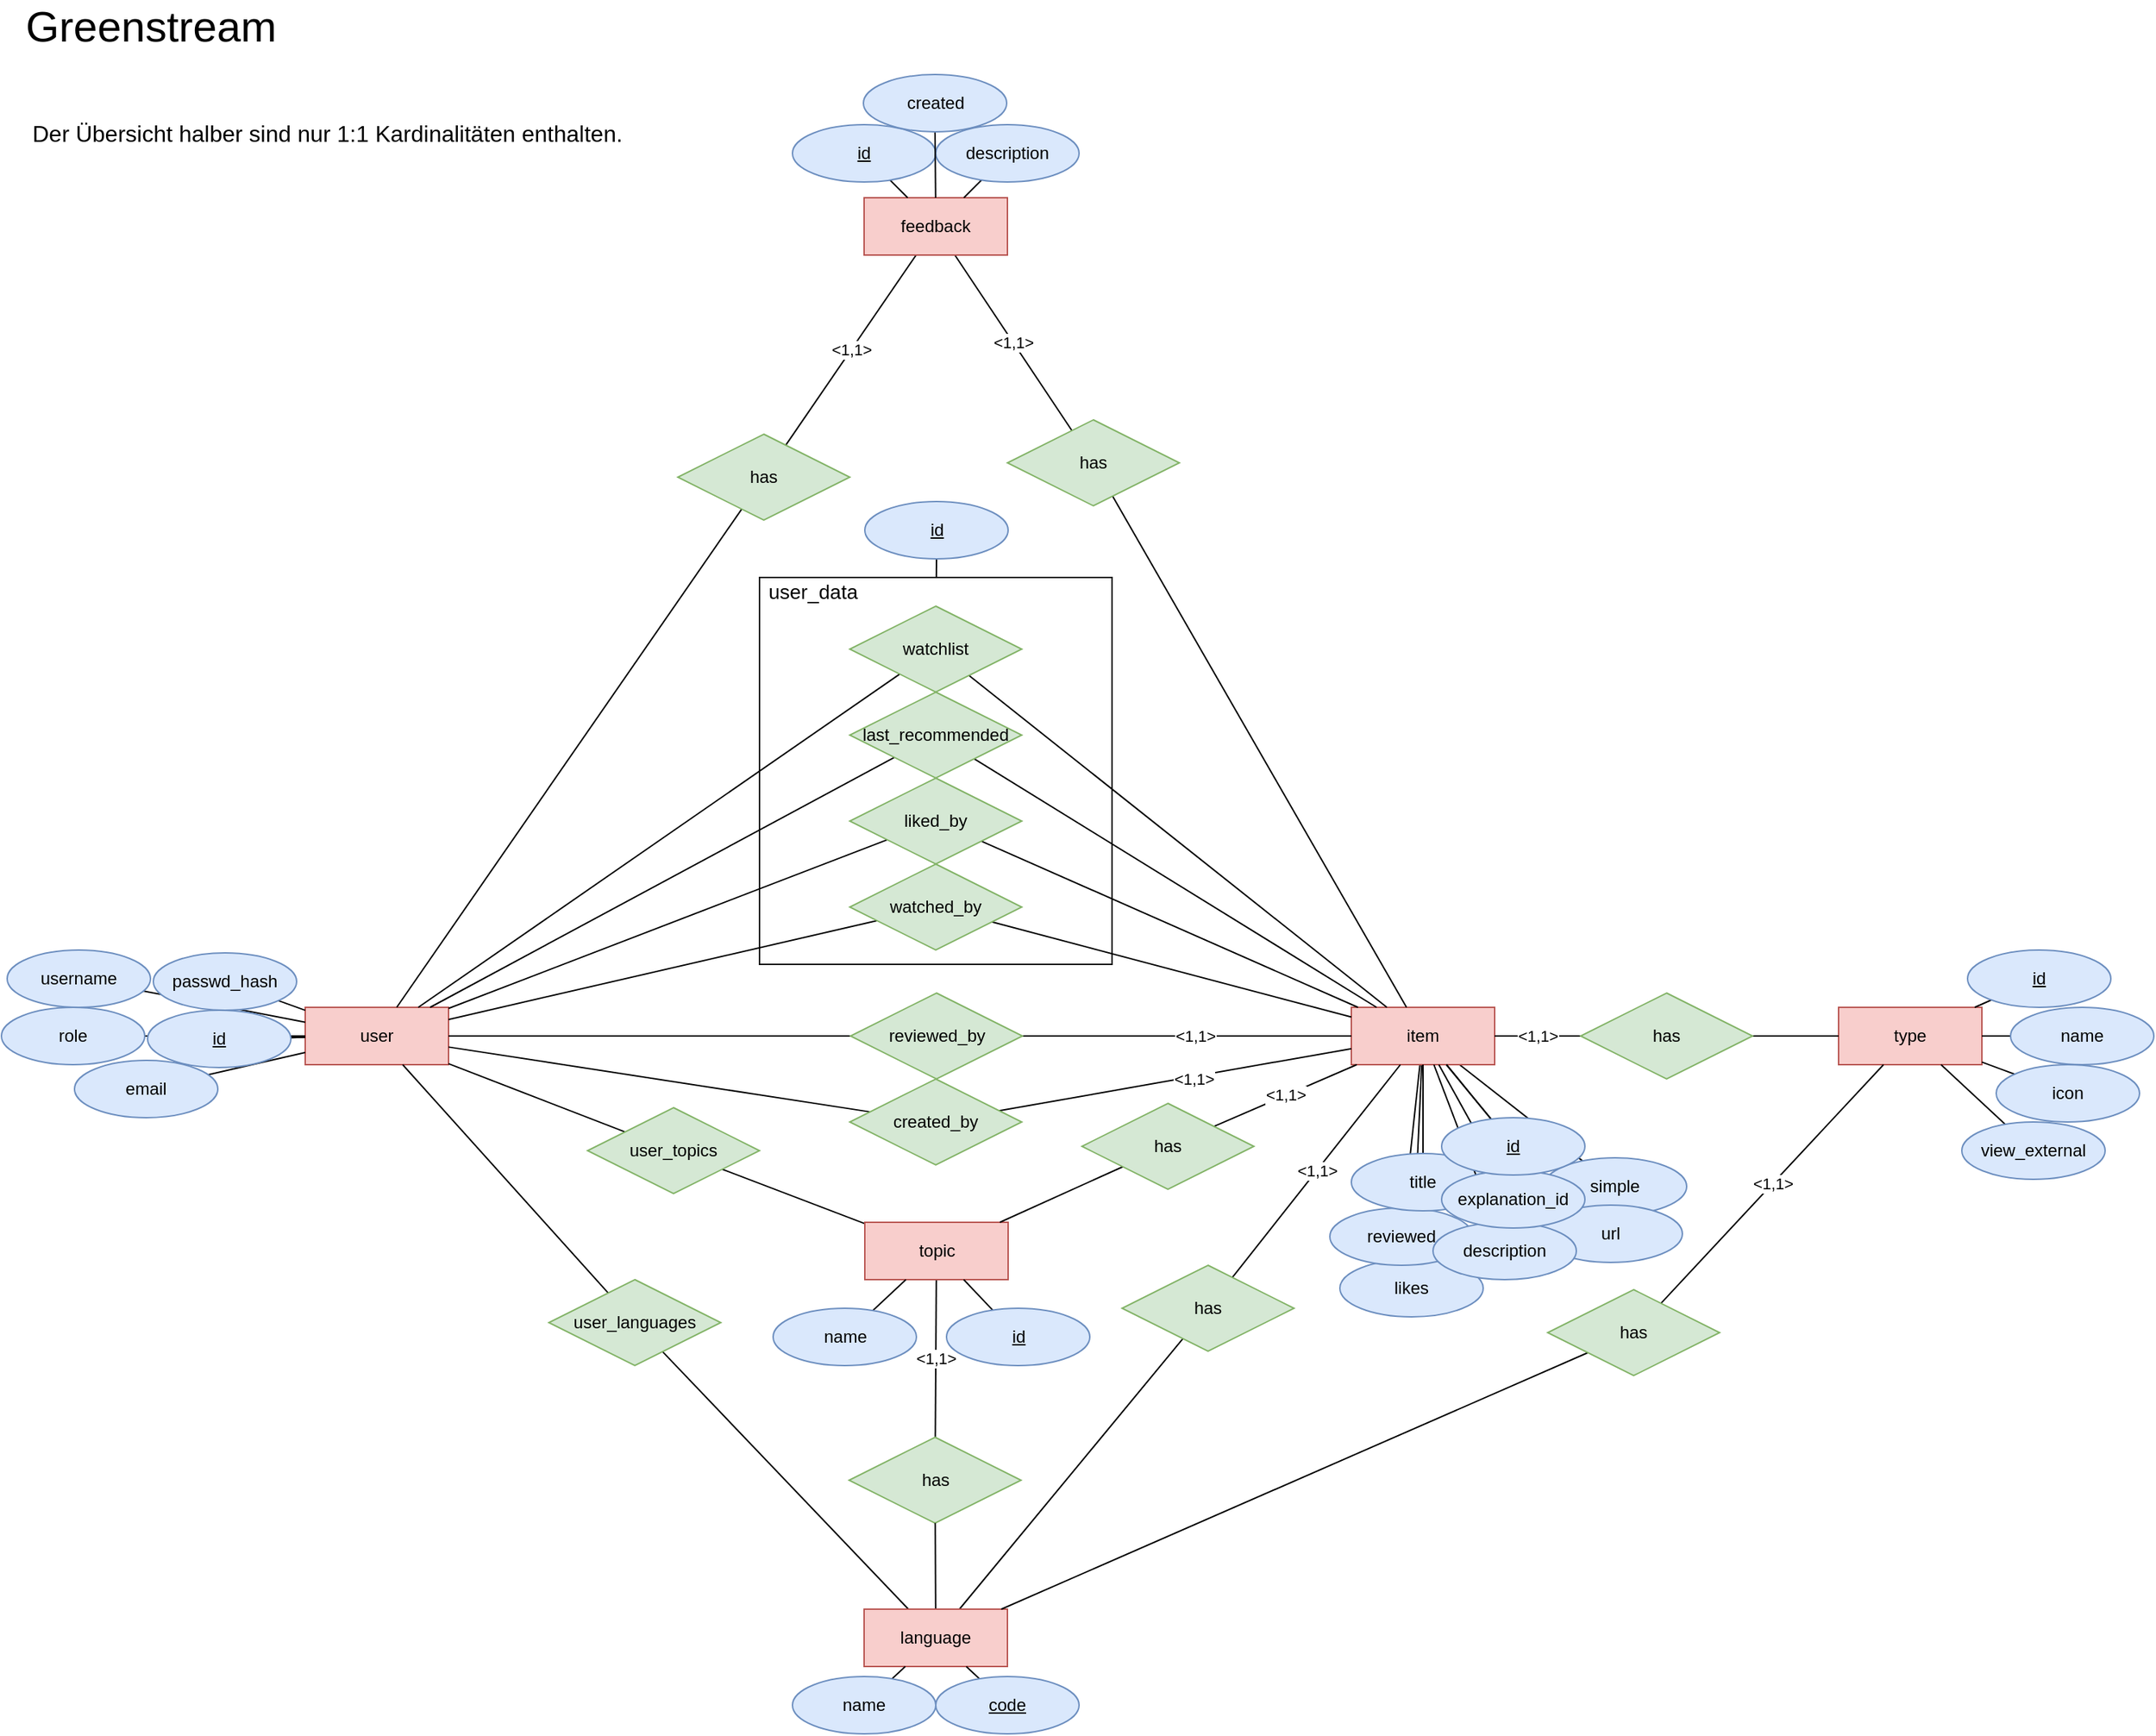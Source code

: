 <mxfile version="14.4.9" type="github">
  <diagram id="yYash_9FX-N8x_OdWU7n" name="Page-1">
    <mxGraphModel dx="1422" dy="1942" grid="0" gridSize="10" guides="1" tooltips="1" connect="1" arrows="1" fold="1" page="1" pageScale="1" pageWidth="827" pageHeight="1169" math="0" shadow="0">
      <root>
        <mxCell id="0" />
        <mxCell id="1" parent="0" />
        <mxCell id="grY-fG-gAebUXcHfe5vI-10" style="edgeStyle=none;rounded=0;orthogonalLoop=1;jettySize=auto;html=1;endArrow=none;endFill=0;" parent="1" source="grY-fG-gAebUXcHfe5vI-9" target="vbSCoahMgH9bi58tosfz-2" edge="1">
          <mxGeometry relative="1" as="geometry" />
        </mxCell>
        <mxCell id="grY-fG-gAebUXcHfe5vI-9" value="likes" style="ellipse;whiteSpace=wrap;html=1;align=center;strokeColor=#6c8ebf;fillColor=#dae8fc;" parent="1" vertex="1">
          <mxGeometry x="1109" y="288" width="100" height="40" as="geometry" />
        </mxCell>
        <mxCell id="AYxX15isop8XZw2IDsf4-127" style="edgeStyle=none;rounded=0;orthogonalLoop=1;jettySize=auto;html=1;startArrow=none;startFill=0;startSize=6;endArrow=none;endFill=0;strokeColor=#000000;strokeWidth=1;" parent="1" source="AYxX15isop8XZw2IDsf4-126" target="vbSCoahMgH9bi58tosfz-2" edge="1">
          <mxGeometry relative="1" as="geometry" />
        </mxCell>
        <mxCell id="AYxX15isop8XZw2IDsf4-126" value="reviewed" style="ellipse;whiteSpace=wrap;html=1;align=center;strokeColor=#6c8ebf;fillColor=#dae8fc;" parent="1" vertex="1">
          <mxGeometry x="1102" y="252" width="100" height="40" as="geometry" />
        </mxCell>
        <mxCell id="AYxX15isop8XZw2IDsf4-125" style="edgeStyle=none;rounded=0;orthogonalLoop=1;jettySize=auto;html=1;startArrow=none;startFill=0;startSize=6;endArrow=none;endFill=0;strokeColor=#000000;strokeWidth=1;" parent="1" source="AYxX15isop8XZw2IDsf4-124" target="vbSCoahMgH9bi58tosfz-2" edge="1">
          <mxGeometry relative="1" as="geometry" />
        </mxCell>
        <mxCell id="AYxX15isop8XZw2IDsf4-124" value="simple" style="ellipse;whiteSpace=wrap;html=1;align=center;strokeColor=#6c8ebf;fillColor=#dae8fc;" parent="1" vertex="1">
          <mxGeometry x="1251" y="217" width="100" height="40" as="geometry" />
        </mxCell>
        <mxCell id="AYxX15isop8XZw2IDsf4-122" value="url" style="ellipse;whiteSpace=wrap;html=1;align=center;strokeColor=#6c8ebf;fillColor=#dae8fc;" parent="1" vertex="1">
          <mxGeometry x="1248" y="250" width="100" height="40" as="geometry" />
        </mxCell>
        <mxCell id="AYxX15isop8XZw2IDsf4-24" value="" style="rounded=0;whiteSpace=wrap;html=1;" parent="1" vertex="1">
          <mxGeometry x="704" y="-188" width="246" height="270" as="geometry" />
        </mxCell>
        <mxCell id="vbSCoahMgH9bi58tosfz-1" value="user" style="whiteSpace=wrap;html=1;align=center;rounded=0;strokeColor=#b85450;fillColor=#f8cecc;" parent="1" vertex="1">
          <mxGeometry x="387" y="112" width="100" height="40" as="geometry" />
        </mxCell>
        <mxCell id="vbSCoahMgH9bi58tosfz-2" value="&lt;div&gt;item&lt;/div&gt;" style="whiteSpace=wrap;html=1;align=center;rounded=0;strokeColor=#b85450;fillColor=#f8cecc;" parent="1" vertex="1">
          <mxGeometry x="1117" y="112" width="100" height="40" as="geometry" />
        </mxCell>
        <mxCell id="AYxX15isop8XZw2IDsf4-2" style="rounded=0;orthogonalLoop=1;jettySize=auto;html=1;endArrow=none;endFill=0;" parent="1" source="AYxX15isop8XZw2IDsf4-1" target="vbSCoahMgH9bi58tosfz-1" edge="1">
          <mxGeometry relative="1" as="geometry" />
        </mxCell>
        <mxCell id="AYxX15isop8XZw2IDsf4-4" style="edgeStyle=none;rounded=0;orthogonalLoop=1;jettySize=auto;html=1;endArrow=none;endFill=0;" parent="1" source="AYxX15isop8XZw2IDsf4-3" target="vbSCoahMgH9bi58tosfz-2" edge="1">
          <mxGeometry relative="1" as="geometry" />
        </mxCell>
        <mxCell id="AYxX15isop8XZw2IDsf4-16" value="&amp;lt;1,1&amp;gt;" style="edgeStyle=none;rounded=0;orthogonalLoop=1;jettySize=auto;html=1;endArrow=none;endFill=0;" parent="1" source="AYxX15isop8XZw2IDsf4-12" target="vbSCoahMgH9bi58tosfz-2" edge="1">
          <mxGeometry x="0.102" y="-2" relative="1" as="geometry">
            <mxPoint as="offset" />
          </mxGeometry>
        </mxCell>
        <mxCell id="AYxX15isop8XZw2IDsf4-23" style="edgeStyle=none;rounded=0;orthogonalLoop=1;jettySize=auto;html=1;endArrow=none;endFill=0;" parent="1" source="AYxX15isop8XZw2IDsf4-12" target="vbSCoahMgH9bi58tosfz-1" edge="1">
          <mxGeometry relative="1" as="geometry" />
        </mxCell>
        <mxCell id="AYxX15isop8XZw2IDsf4-12" value="created_by" style="shape=rhombus;perimeter=rhombusPerimeter;whiteSpace=wrap;html=1;align=center;rounded=0;strokeColor=#82b366;fillColor=#d5e8d4;" parent="1" vertex="1">
          <mxGeometry x="767" y="162" width="120" height="60" as="geometry" />
        </mxCell>
        <mxCell id="AYxX15isop8XZw2IDsf4-17" style="edgeStyle=none;rounded=0;orthogonalLoop=1;jettySize=auto;html=1;endArrow=none;endFill=0;" parent="1" source="AYxX15isop8XZw2IDsf4-13" target="vbSCoahMgH9bi58tosfz-2" edge="1">
          <mxGeometry relative="1" as="geometry" />
        </mxCell>
        <mxCell id="AYxX15isop8XZw2IDsf4-22" style="edgeStyle=none;rounded=0;orthogonalLoop=1;jettySize=auto;html=1;endArrow=none;endFill=0;" parent="1" source="AYxX15isop8XZw2IDsf4-13" target="vbSCoahMgH9bi58tosfz-1" edge="1">
          <mxGeometry relative="1" as="geometry" />
        </mxCell>
        <mxCell id="AYxX15isop8XZw2IDsf4-13" value="liked_by" style="shape=rhombus;perimeter=rhombusPerimeter;whiteSpace=wrap;html=1;align=center;rounded=0;strokeColor=#82b366;fillColor=#d5e8d4;" parent="1" vertex="1">
          <mxGeometry x="767" y="-48" width="120" height="60" as="geometry" />
        </mxCell>
        <mxCell id="AYxX15isop8XZw2IDsf4-18" style="edgeStyle=none;rounded=0;orthogonalLoop=1;jettySize=auto;html=1;endArrow=none;endFill=0;" parent="1" source="AYxX15isop8XZw2IDsf4-14" target="vbSCoahMgH9bi58tosfz-2" edge="1">
          <mxGeometry relative="1" as="geometry" />
        </mxCell>
        <mxCell id="AYxX15isop8XZw2IDsf4-21" style="edgeStyle=none;rounded=0;orthogonalLoop=1;jettySize=auto;html=1;endArrow=none;endFill=0;" parent="1" source="AYxX15isop8XZw2IDsf4-14" target="vbSCoahMgH9bi58tosfz-1" edge="1">
          <mxGeometry relative="1" as="geometry" />
        </mxCell>
        <mxCell id="AYxX15isop8XZw2IDsf4-14" value="watched_by" style="shape=rhombus;perimeter=rhombusPerimeter;whiteSpace=wrap;html=1;align=center;rounded=0;strokeColor=#82b366;fillColor=#d5e8d4;" parent="1" vertex="1">
          <mxGeometry x="767" y="12" width="120" height="60" as="geometry" />
        </mxCell>
        <mxCell id="AYxX15isop8XZw2IDsf4-19" value="&amp;lt;1,1&amp;gt;" style="edgeStyle=none;rounded=0;orthogonalLoop=1;jettySize=auto;html=1;endArrow=none;endFill=0;" parent="1" source="AYxX15isop8XZw2IDsf4-15" target="vbSCoahMgH9bi58tosfz-2" edge="1">
          <mxGeometry x="0.05" relative="1" as="geometry">
            <mxPoint as="offset" />
          </mxGeometry>
        </mxCell>
        <mxCell id="AYxX15isop8XZw2IDsf4-20" style="edgeStyle=none;rounded=0;orthogonalLoop=1;jettySize=auto;html=1;endArrow=none;endFill=0;" parent="1" source="AYxX15isop8XZw2IDsf4-15" target="vbSCoahMgH9bi58tosfz-1" edge="1">
          <mxGeometry relative="1" as="geometry" />
        </mxCell>
        <mxCell id="AYxX15isop8XZw2IDsf4-15" value="reviewed_by" style="shape=rhombus;perimeter=rhombusPerimeter;whiteSpace=wrap;html=1;align=center;rounded=0;strokeColor=#82b366;fillColor=#d5e8d4;" parent="1" vertex="1">
          <mxGeometry x="767.5" y="102" width="120" height="60" as="geometry" />
        </mxCell>
        <mxCell id="AYxX15isop8XZw2IDsf4-25" value="&lt;font style=&quot;font-size: 14px&quot;&gt;user_data&lt;/font&gt;" style="text;html=1;align=center;verticalAlign=middle;resizable=0;points=[];autosize=1;" parent="1" vertex="1">
          <mxGeometry x="700.5" y="-188" width="80" height="20" as="geometry" />
        </mxCell>
        <mxCell id="AYxX15isop8XZw2IDsf4-31" style="edgeStyle=none;rounded=0;orthogonalLoop=1;jettySize=auto;html=1;endArrow=none;endFill=0;" parent="1" source="AYxX15isop8XZw2IDsf4-30" target="vbSCoahMgH9bi58tosfz-2" edge="1">
          <mxGeometry relative="1" as="geometry" />
        </mxCell>
        <mxCell id="AYxX15isop8XZw2IDsf4-32" style="edgeStyle=none;rounded=0;orthogonalLoop=1;jettySize=auto;html=1;endArrow=none;endFill=0;" parent="1" source="AYxX15isop8XZw2IDsf4-30" target="vbSCoahMgH9bi58tosfz-1" edge="1">
          <mxGeometry relative="1" as="geometry" />
        </mxCell>
        <mxCell id="AYxX15isop8XZw2IDsf4-30" value="last_recommended" style="shape=rhombus;perimeter=rhombusPerimeter;whiteSpace=wrap;html=1;align=center;rounded=0;strokeColor=#82b366;fillColor=#d5e8d4;" parent="1" vertex="1">
          <mxGeometry x="767" y="-108" width="120" height="60" as="geometry" />
        </mxCell>
        <mxCell id="AYxX15isop8XZw2IDsf4-35" style="edgeStyle=none;rounded=0;orthogonalLoop=1;jettySize=auto;html=1;endArrow=none;endFill=0;" parent="1" source="AYxX15isop8XZw2IDsf4-34" target="vbSCoahMgH9bi58tosfz-1" edge="1">
          <mxGeometry relative="1" as="geometry" />
        </mxCell>
        <mxCell id="AYxX15isop8XZw2IDsf4-36" style="edgeStyle=none;rounded=0;orthogonalLoop=1;jettySize=auto;html=1;endArrow=none;endFill=0;" parent="1" source="AYxX15isop8XZw2IDsf4-34" target="AYxX15isop8XZw2IDsf4-33" edge="1">
          <mxGeometry relative="1" as="geometry" />
        </mxCell>
        <mxCell id="AYxX15isop8XZw2IDsf4-34" value="user_topics" style="shape=rhombus;perimeter=rhombusPerimeter;whiteSpace=wrap;html=1;align=center;rounded=0;strokeColor=#82b366;fillColor=#d5e8d4;" parent="1" vertex="1">
          <mxGeometry x="584" y="182" width="120" height="60" as="geometry" />
        </mxCell>
        <mxCell id="AYxX15isop8XZw2IDsf4-42" value="&amp;lt;1,1&amp;gt;" style="edgeStyle=none;rounded=0;orthogonalLoop=1;jettySize=auto;html=1;endArrow=none;endFill=0;" parent="1" source="AYxX15isop8XZw2IDsf4-41" target="AYxX15isop8XZw2IDsf4-33" edge="1">
          <mxGeometry relative="1" as="geometry" />
        </mxCell>
        <mxCell id="AYxX15isop8XZw2IDsf4-41" value="has" style="shape=rhombus;perimeter=rhombusPerimeter;whiteSpace=wrap;html=1;align=center;rounded=0;strokeColor=#82b366;fillColor=#d5e8d4;" parent="1" vertex="1">
          <mxGeometry x="766.5" y="412" width="120" height="60" as="geometry" />
        </mxCell>
        <mxCell id="AYxX15isop8XZw2IDsf4-44" style="edgeStyle=none;rounded=0;orthogonalLoop=1;jettySize=auto;html=1;endArrow=none;endFill=0;" parent="1" source="AYxX15isop8XZw2IDsf4-43" target="AYxX15isop8XZw2IDsf4-41" edge="1">
          <mxGeometry relative="1" as="geometry" />
        </mxCell>
        <mxCell id="AYxX15isop8XZw2IDsf4-54" style="edgeStyle=none;rounded=0;orthogonalLoop=1;jettySize=auto;html=1;endArrow=none;endFill=0;" parent="1" source="AYxX15isop8XZw2IDsf4-43" target="AYxX15isop8XZw2IDsf4-52" edge="1">
          <mxGeometry relative="1" as="geometry" />
        </mxCell>
        <mxCell id="AYxX15isop8XZw2IDsf4-53" value="&amp;lt;1,1&amp;gt;" style="edgeStyle=none;rounded=0;orthogonalLoop=1;jettySize=auto;html=1;endArrow=none;endFill=0;" parent="1" source="AYxX15isop8XZw2IDsf4-52" target="vbSCoahMgH9bi58tosfz-2" edge="1">
          <mxGeometry relative="1" as="geometry" />
        </mxCell>
        <mxCell id="AYxX15isop8XZw2IDsf4-52" value="has" style="shape=rhombus;perimeter=rhombusPerimeter;whiteSpace=wrap;html=1;align=center;rounded=0;strokeColor=#82b366;fillColor=#d5e8d4;" parent="1" vertex="1">
          <mxGeometry x="957" y="292" width="120" height="60" as="geometry" />
        </mxCell>
        <mxCell id="AYxX15isop8XZw2IDsf4-58" style="edgeStyle=none;rounded=0;orthogonalLoop=1;jettySize=auto;html=1;endArrow=none;endFill=0;" parent="1" source="AYxX15isop8XZw2IDsf4-57" target="AYxX15isop8XZw2IDsf4-43" edge="1">
          <mxGeometry relative="1" as="geometry" />
        </mxCell>
        <mxCell id="AYxX15isop8XZw2IDsf4-59" style="edgeStyle=none;rounded=0;orthogonalLoop=1;jettySize=auto;html=1;endArrow=none;endFill=0;" parent="1" source="AYxX15isop8XZw2IDsf4-57" target="vbSCoahMgH9bi58tosfz-1" edge="1">
          <mxGeometry relative="1" as="geometry" />
        </mxCell>
        <mxCell id="AYxX15isop8XZw2IDsf4-57" value="user_languages" style="shape=rhombus;perimeter=rhombusPerimeter;whiteSpace=wrap;html=1;align=center;rounded=0;strokeColor=#82b366;fillColor=#d5e8d4;" parent="1" vertex="1">
          <mxGeometry x="557" y="302" width="120" height="60" as="geometry" />
        </mxCell>
        <mxCell id="AYxX15isop8XZw2IDsf4-33" value="&lt;div&gt;topic&lt;/div&gt;" style="whiteSpace=wrap;html=1;align=center;rounded=0;strokeColor=#b85450;fillColor=#f8cecc;" parent="1" vertex="1">
          <mxGeometry x="777.5" y="262" width="100" height="40" as="geometry" />
        </mxCell>
        <mxCell id="AYxX15isop8XZw2IDsf4-38" style="edgeStyle=none;rounded=0;orthogonalLoop=1;jettySize=auto;html=1;endArrow=none;endFill=0;" parent="1" source="AYxX15isop8XZw2IDsf4-37" target="AYxX15isop8XZw2IDsf4-33" edge="1">
          <mxGeometry relative="1" as="geometry" />
        </mxCell>
        <mxCell id="AYxX15isop8XZw2IDsf4-37" value="name" style="ellipse;whiteSpace=wrap;html=1;align=center;strokeColor=#6c8ebf;fillColor=#dae8fc;" parent="1" vertex="1">
          <mxGeometry x="713.5" y="322" width="100" height="40" as="geometry" />
        </mxCell>
        <mxCell id="AYxX15isop8XZw2IDsf4-40" style="edgeStyle=none;rounded=0;orthogonalLoop=1;jettySize=auto;html=1;endArrow=none;endFill=0;" parent="1" source="AYxX15isop8XZw2IDsf4-39" target="AYxX15isop8XZw2IDsf4-33" edge="1">
          <mxGeometry relative="1" as="geometry" />
        </mxCell>
        <mxCell id="AYxX15isop8XZw2IDsf4-39" value="id" style="ellipse;whiteSpace=wrap;html=1;align=center;fontStyle=4;fillColor=#dae8fc;strokeColor=#6c8ebf;" parent="1" vertex="1">
          <mxGeometry x="834.5" y="322" width="100" height="40" as="geometry" />
        </mxCell>
        <mxCell id="AYxX15isop8XZw2IDsf4-63" value="type" style="whiteSpace=wrap;html=1;align=center;rounded=0;strokeColor=#b85450;fillColor=#f8cecc;" parent="1" vertex="1">
          <mxGeometry x="1457" y="112" width="100" height="40" as="geometry" />
        </mxCell>
        <mxCell id="AYxX15isop8XZw2IDsf4-65" style="edgeStyle=none;rounded=0;orthogonalLoop=1;jettySize=auto;html=1;endArrow=none;endFill=0;" parent="1" source="AYxX15isop8XZw2IDsf4-64" target="AYxX15isop8XZw2IDsf4-63" edge="1">
          <mxGeometry relative="1" as="geometry" />
        </mxCell>
        <mxCell id="AYxX15isop8XZw2IDsf4-64" value="id" style="ellipse;whiteSpace=wrap;html=1;align=center;fontStyle=4;fillColor=#dae8fc;strokeColor=#6c8ebf;" parent="1" vertex="1">
          <mxGeometry x="1547" y="72" width="100" height="40" as="geometry" />
        </mxCell>
        <mxCell id="AYxX15isop8XZw2IDsf4-68" style="edgeStyle=none;rounded=0;orthogonalLoop=1;jettySize=auto;html=1;endArrow=none;endFill=0;" parent="1" source="AYxX15isop8XZw2IDsf4-66" target="AYxX15isop8XZw2IDsf4-63" edge="1">
          <mxGeometry relative="1" as="geometry" />
        </mxCell>
        <mxCell id="AYxX15isop8XZw2IDsf4-70" style="edgeStyle=none;rounded=0;orthogonalLoop=1;jettySize=auto;html=1;endArrow=none;endFill=0;" parent="1" source="AYxX15isop8XZw2IDsf4-69" target="AYxX15isop8XZw2IDsf4-63" edge="1">
          <mxGeometry relative="1" as="geometry" />
        </mxCell>
        <mxCell id="AYxX15isop8XZw2IDsf4-69" value="icon" style="ellipse;whiteSpace=wrap;html=1;align=center;strokeColor=#6c8ebf;fillColor=#dae8fc;" parent="1" vertex="1">
          <mxGeometry x="1567" y="152" width="100" height="40" as="geometry" />
        </mxCell>
        <mxCell id="AYxX15isop8XZw2IDsf4-76" style="edgeStyle=none;rounded=0;orthogonalLoop=1;jettySize=auto;html=1;endArrow=none;endFill=0;" parent="1" source="AYxX15isop8XZw2IDsf4-74" target="AYxX15isop8XZw2IDsf4-63" edge="1">
          <mxGeometry relative="1" as="geometry" />
        </mxCell>
        <mxCell id="AYxX15isop8XZw2IDsf4-74" value="view_external" style="ellipse;whiteSpace=wrap;html=1;align=center;strokeColor=#6c8ebf;fillColor=#dae8fc;" parent="1" vertex="1">
          <mxGeometry x="1543" y="192" width="100" height="40" as="geometry" />
        </mxCell>
        <mxCell id="AYxX15isop8XZw2IDsf4-78" value="" style="edgeStyle=none;rounded=0;orthogonalLoop=1;jettySize=auto;html=1;endArrow=none;endFill=0;" parent="1" source="AYxX15isop8XZw2IDsf4-77" target="AYxX15isop8XZw2IDsf4-63" edge="1">
          <mxGeometry relative="1" as="geometry" />
        </mxCell>
        <mxCell id="AYxX15isop8XZw2IDsf4-79" value="&amp;lt;1,1&amp;gt;" style="edgeStyle=none;rounded=0;orthogonalLoop=1;jettySize=auto;html=1;endArrow=none;endFill=0;" parent="1" source="AYxX15isop8XZw2IDsf4-77" target="vbSCoahMgH9bi58tosfz-2" edge="1">
          <mxGeometry relative="1" as="geometry" />
        </mxCell>
        <mxCell id="AYxX15isop8XZw2IDsf4-77" value="has" style="shape=rhombus;perimeter=rhombusPerimeter;whiteSpace=wrap;html=1;align=center;rounded=0;strokeColor=#82b366;fillColor=#d5e8d4;" parent="1" vertex="1">
          <mxGeometry x="1277" y="102" width="120" height="60" as="geometry" />
        </mxCell>
        <mxCell id="AYxX15isop8XZw2IDsf4-89" value="&amp;lt;1,1&amp;gt;" style="edgeStyle=none;rounded=0;orthogonalLoop=1;jettySize=auto;html=1;endArrow=none;endFill=0;" parent="1" source="AYxX15isop8XZw2IDsf4-88" target="AYxX15isop8XZw2IDsf4-80" edge="1">
          <mxGeometry relative="1" as="geometry" />
        </mxCell>
        <mxCell id="AYxX15isop8XZw2IDsf4-90" style="edgeStyle=none;rounded=0;orthogonalLoop=1;jettySize=auto;html=1;endArrow=none;endFill=0;" parent="1" source="AYxX15isop8XZw2IDsf4-88" target="vbSCoahMgH9bi58tosfz-2" edge="1">
          <mxGeometry relative="1" as="geometry" />
        </mxCell>
        <mxCell id="AYxX15isop8XZw2IDsf4-88" value="has" style="shape=rhombus;perimeter=rhombusPerimeter;whiteSpace=wrap;html=1;align=center;rounded=0;strokeColor=#82b366;fillColor=#d5e8d4;" parent="1" vertex="1">
          <mxGeometry x="877" y="-298" width="120" height="60" as="geometry" />
        </mxCell>
        <mxCell id="AYxX15isop8XZw2IDsf4-92" value="&amp;lt;1,1&amp;gt;" style="edgeStyle=none;rounded=0;orthogonalLoop=1;jettySize=auto;html=1;endArrow=none;endFill=0;" parent="1" source="AYxX15isop8XZw2IDsf4-91" target="AYxX15isop8XZw2IDsf4-80" edge="1">
          <mxGeometry relative="1" as="geometry" />
        </mxCell>
        <mxCell id="AYxX15isop8XZw2IDsf4-93" style="edgeStyle=none;rounded=0;orthogonalLoop=1;jettySize=auto;html=1;endArrow=none;endFill=0;" parent="1" source="AYxX15isop8XZw2IDsf4-91" target="vbSCoahMgH9bi58tosfz-1" edge="1">
          <mxGeometry relative="1" as="geometry" />
        </mxCell>
        <mxCell id="AYxX15isop8XZw2IDsf4-91" value="has" style="shape=rhombus;perimeter=rhombusPerimeter;whiteSpace=wrap;html=1;align=center;rounded=0;strokeColor=#82b366;fillColor=#d5e8d4;" parent="1" vertex="1">
          <mxGeometry x="647" y="-288" width="120" height="60" as="geometry" />
        </mxCell>
        <mxCell id="AYxX15isop8XZw2IDsf4-96" style="edgeStyle=none;rounded=0;orthogonalLoop=1;jettySize=auto;html=1;endArrow=none;endFill=0;" parent="1" source="AYxX15isop8XZw2IDsf4-95" target="vbSCoahMgH9bi58tosfz-2" edge="1">
          <mxGeometry relative="1" as="geometry" />
        </mxCell>
        <mxCell id="AYxX15isop8XZw2IDsf4-97" style="edgeStyle=none;rounded=0;orthogonalLoop=1;jettySize=auto;html=1;endArrow=none;endFill=0;" parent="1" source="AYxX15isop8XZw2IDsf4-95" target="vbSCoahMgH9bi58tosfz-1" edge="1">
          <mxGeometry relative="1" as="geometry" />
        </mxCell>
        <mxCell id="AYxX15isop8XZw2IDsf4-95" value="watchlist" style="shape=rhombus;perimeter=rhombusPerimeter;whiteSpace=wrap;html=1;align=center;rounded=0;strokeColor=#82b366;fillColor=#d5e8d4;" parent="1" vertex="1">
          <mxGeometry x="767" y="-168" width="120" height="60" as="geometry" />
        </mxCell>
        <mxCell id="AYxX15isop8XZw2IDsf4-98" value="&lt;font style=&quot;font-size: 16px&quot;&gt;Der Übersicht halber sind nur 1:1 Kardinalitäten enthalten.&lt;/font&gt;" style="text;html=1;align=center;verticalAlign=middle;resizable=0;points=[];autosize=1;" parent="1" vertex="1">
          <mxGeometry x="187" y="-508" width="430" height="20" as="geometry" />
        </mxCell>
        <mxCell id="AYxX15isop8XZw2IDsf4-100" style="edgeStyle=none;rounded=0;orthogonalLoop=1;jettySize=auto;html=1;endArrow=none;endFill=0;" parent="1" source="AYxX15isop8XZw2IDsf4-99" target="vbSCoahMgH9bi58tosfz-1" edge="1">
          <mxGeometry relative="1" as="geometry" />
        </mxCell>
        <mxCell id="AYxX15isop8XZw2IDsf4-102" style="edgeStyle=none;rounded=0;orthogonalLoop=1;jettySize=auto;html=1;endArrow=none;endFill=0;" parent="1" source="AYxX15isop8XZw2IDsf4-101" target="vbSCoahMgH9bi58tosfz-1" edge="1">
          <mxGeometry relative="1" as="geometry" />
        </mxCell>
        <mxCell id="AYxX15isop8XZw2IDsf4-104" style="edgeStyle=none;rounded=0;orthogonalLoop=1;jettySize=auto;html=1;endArrow=none;endFill=0;" parent="1" source="AYxX15isop8XZw2IDsf4-1" target="vbSCoahMgH9bi58tosfz-1" edge="1">
          <mxGeometry relative="1" as="geometry" />
        </mxCell>
        <mxCell id="AYxX15isop8XZw2IDsf4-141" style="edgeStyle=none;rounded=0;orthogonalLoop=1;jettySize=auto;html=1;startArrow=none;startFill=0;startSize=6;endArrow=none;endFill=0;strokeColor=#000000;strokeWidth=1;" parent="1" source="AYxX15isop8XZw2IDsf4-103" target="vbSCoahMgH9bi58tosfz-1" edge="1">
          <mxGeometry relative="1" as="geometry" />
        </mxCell>
        <mxCell id="AYxX15isop8XZw2IDsf4-103" value="role" style="ellipse;whiteSpace=wrap;html=1;align=center;strokeColor=#6c8ebf;fillColor=#dae8fc;" parent="1" vertex="1">
          <mxGeometry x="175" y="112" width="100" height="40" as="geometry" />
        </mxCell>
        <mxCell id="AYxX15isop8XZw2IDsf4-108" style="edgeStyle=none;rounded=0;orthogonalLoop=1;jettySize=auto;html=1;endArrow=none;endFill=0;" parent="1" source="AYxX15isop8XZw2IDsf4-107" target="vbSCoahMgH9bi58tosfz-1" edge="1">
          <mxGeometry relative="1" as="geometry" />
        </mxCell>
        <mxCell id="AYxX15isop8XZw2IDsf4-115" style="edgeStyle=none;rounded=0;orthogonalLoop=1;jettySize=auto;html=1;startArrow=none;startFill=0;startSize=6;endArrow=none;endFill=0;strokeWidth=1;" parent="1" source="AYxX15isop8XZw2IDsf4-113" target="vbSCoahMgH9bi58tosfz-2" edge="1">
          <mxGeometry relative="1" as="geometry" />
        </mxCell>
        <mxCell id="AYxX15isop8XZw2IDsf4-113" value="title" style="ellipse;whiteSpace=wrap;html=1;align=center;strokeColor=#6c8ebf;fillColor=#dae8fc;" parent="1" vertex="1">
          <mxGeometry x="1117" y="214" width="100" height="40" as="geometry" />
        </mxCell>
        <mxCell id="AYxX15isop8XZw2IDsf4-118" style="edgeStyle=none;rounded=0;orthogonalLoop=1;jettySize=auto;html=1;startArrow=none;startFill=0;startSize=6;endArrow=none;endFill=0;strokeColor=#000000;strokeWidth=1;" parent="1" source="AYxX15isop8XZw2IDsf4-117" target="vbSCoahMgH9bi58tosfz-2" edge="1">
          <mxGeometry relative="1" as="geometry" />
        </mxCell>
        <mxCell id="AYxX15isop8XZw2IDsf4-117" value="description" style="ellipse;whiteSpace=wrap;html=1;align=center;strokeColor=#6c8ebf;fillColor=#dae8fc;" parent="1" vertex="1">
          <mxGeometry x="1174" y="262" width="100" height="40" as="geometry" />
        </mxCell>
        <mxCell id="AYxX15isop8XZw2IDsf4-120" style="edgeStyle=none;rounded=0;orthogonalLoop=1;jettySize=auto;html=1;startArrow=none;startFill=0;startSize=6;endArrow=none;endFill=0;strokeColor=#000000;strokeWidth=1;" parent="1" source="AYxX15isop8XZw2IDsf4-119" target="vbSCoahMgH9bi58tosfz-2" edge="1">
          <mxGeometry relative="1" as="geometry" />
        </mxCell>
        <mxCell id="AYxX15isop8XZw2IDsf4-123" style="edgeStyle=none;rounded=0;orthogonalLoop=1;jettySize=auto;html=1;startArrow=none;startFill=0;startSize=6;endArrow=none;endFill=0;strokeColor=#000000;strokeWidth=1;" parent="1" source="AYxX15isop8XZw2IDsf4-3" target="vbSCoahMgH9bi58tosfz-2" edge="1">
          <mxGeometry relative="1" as="geometry" />
        </mxCell>
        <mxCell id="AYxX15isop8XZw2IDsf4-128" style="edgeStyle=none;rounded=0;orthogonalLoop=1;jettySize=auto;html=1;exitX=0.5;exitY=1;exitDx=0;exitDy=0;startArrow=none;startFill=0;startSize=6;endArrow=none;endFill=0;strokeColor=#000000;strokeWidth=1;" parent="1" source="AYxX15isop8XZw2IDsf4-126" target="AYxX15isop8XZw2IDsf4-126" edge="1">
          <mxGeometry relative="1" as="geometry" />
        </mxCell>
        <mxCell id="AYxX15isop8XZw2IDsf4-131" value="&lt;font style=&quot;font-size: 30px&quot;&gt;Greenstream&lt;/font&gt;" style="text;html=1;align=center;verticalAlign=middle;resizable=0;points=[];autosize=1;" parent="1" vertex="1">
          <mxGeometry x="187" y="-584" width="184" height="22" as="geometry" />
        </mxCell>
        <mxCell id="AYxX15isop8XZw2IDsf4-133" style="edgeStyle=none;rounded=0;orthogonalLoop=1;jettySize=auto;html=1;startArrow=none;startFill=0;startSize=6;endArrow=none;endFill=0;strokeColor=#000000;strokeWidth=1;" parent="1" source="AYxX15isop8XZw2IDsf4-132" target="AYxX15isop8XZw2IDsf4-33" edge="1">
          <mxGeometry relative="1" as="geometry" />
        </mxCell>
        <mxCell id="AYxX15isop8XZw2IDsf4-134" value="&amp;lt;1,1&amp;gt;" style="edgeStyle=none;rounded=0;orthogonalLoop=1;jettySize=auto;html=1;startArrow=none;startFill=0;startSize=6;endArrow=none;endFill=0;strokeColor=#000000;strokeWidth=1;" parent="1" source="AYxX15isop8XZw2IDsf4-132" target="vbSCoahMgH9bi58tosfz-2" edge="1">
          <mxGeometry relative="1" as="geometry" />
        </mxCell>
        <mxCell id="AYxX15isop8XZw2IDsf4-132" value="has" style="shape=rhombus;perimeter=rhombusPerimeter;whiteSpace=wrap;html=1;align=center;rounded=0;strokeColor=#82b366;fillColor=#d5e8d4;" parent="1" vertex="1">
          <mxGeometry x="929" y="179" width="120" height="60" as="geometry" />
        </mxCell>
        <mxCell id="AYxX15isop8XZw2IDsf4-43" value="language" style="whiteSpace=wrap;html=1;align=center;rounded=0;strokeColor=#b85450;fillColor=#f8cecc;" parent="1" vertex="1">
          <mxGeometry x="777" y="532" width="100" height="40" as="geometry" />
        </mxCell>
        <mxCell id="AYxX15isop8XZw2IDsf4-139" style="edgeStyle=none;rounded=0;orthogonalLoop=1;jettySize=auto;html=1;startArrow=none;startFill=0;startSize=6;endArrow=none;endFill=0;strokeColor=#000000;strokeWidth=1;" parent="1" source="AYxX15isop8XZw2IDsf4-47" target="AYxX15isop8XZw2IDsf4-43" edge="1">
          <mxGeometry relative="1" as="geometry" />
        </mxCell>
        <mxCell id="AYxX15isop8XZw2IDsf4-47" value="name" style="ellipse;whiteSpace=wrap;html=1;align=center;strokeColor=#6c8ebf;fillColor=#dae8fc;" parent="1" vertex="1">
          <mxGeometry x="727" y="579" width="100" height="40" as="geometry" />
        </mxCell>
        <mxCell id="AYxX15isop8XZw2IDsf4-138" style="edgeStyle=none;rounded=0;orthogonalLoop=1;jettySize=auto;html=1;startArrow=none;startFill=0;startSize=6;endArrow=none;endFill=0;strokeColor=#000000;strokeWidth=1;" parent="1" source="AYxX15isop8XZw2IDsf4-51" target="AYxX15isop8XZw2IDsf4-43" edge="1">
          <mxGeometry relative="1" as="geometry" />
        </mxCell>
        <mxCell id="AYxX15isop8XZw2IDsf4-51" value="&lt;u&gt;code&lt;/u&gt;" style="ellipse;whiteSpace=wrap;html=1;align=center;strokeColor=#6c8ebf;fillColor=#dae8fc;" parent="1" vertex="1">
          <mxGeometry x="827" y="579" width="100" height="40" as="geometry" />
        </mxCell>
        <mxCell id="AYxX15isop8XZw2IDsf4-101" value="username" style="ellipse;whiteSpace=wrap;html=1;align=center;strokeColor=#6c8ebf;fillColor=#dae8fc;" parent="1" vertex="1">
          <mxGeometry x="179" y="72" width="100" height="40" as="geometry" />
        </mxCell>
        <mxCell id="AYxX15isop8XZw2IDsf4-99" value="passwd_hash" style="ellipse;whiteSpace=wrap;html=1;align=center;strokeColor=#6c8ebf;fillColor=#dae8fc;" parent="1" vertex="1">
          <mxGeometry x="281" y="74" width="100" height="40" as="geometry" />
        </mxCell>
        <mxCell id="AYxX15isop8XZw2IDsf4-66" value="name" style="ellipse;whiteSpace=wrap;html=1;align=center;strokeColor=#6c8ebf;fillColor=#dae8fc;" parent="1" vertex="1">
          <mxGeometry x="1577" y="112" width="100" height="40" as="geometry" />
        </mxCell>
        <mxCell id="AYxX15isop8XZw2IDsf4-135" style="edgeStyle=none;rounded=0;orthogonalLoop=1;jettySize=auto;html=1;startArrow=none;startFill=0;startSize=6;endArrow=none;endFill=0;strokeColor=#000000;strokeWidth=1;" parent="1" source="AYxX15isop8XZw2IDsf4-122" target="AYxX15isop8XZw2IDsf4-3" edge="1">
          <mxGeometry relative="1" as="geometry">
            <mxPoint x="1280.239" y="251.304" as="sourcePoint" />
            <mxPoint x="1185.986" y="152" as="targetPoint" />
          </mxGeometry>
        </mxCell>
        <mxCell id="AYxX15isop8XZw2IDsf4-119" value="explanation_id" style="ellipse;whiteSpace=wrap;html=1;align=center;strokeColor=#6c8ebf;fillColor=#dae8fc;" parent="1" vertex="1">
          <mxGeometry x="1180" y="226" width="100" height="40" as="geometry" />
        </mxCell>
        <mxCell id="AYxX15isop8XZw2IDsf4-3" value="id" style="ellipse;whiteSpace=wrap;html=1;align=center;fontStyle=4;fillColor=#dae8fc;strokeColor=#6c8ebf;" parent="1" vertex="1">
          <mxGeometry x="1180" y="189" width="100" height="40" as="geometry" />
        </mxCell>
        <mxCell id="AYxX15isop8XZw2IDsf4-1" value="id" style="ellipse;whiteSpace=wrap;html=1;align=center;fontStyle=4;fillColor=#dae8fc;strokeColor=#6c8ebf;" parent="1" vertex="1">
          <mxGeometry x="277" y="114" width="100" height="40" as="geometry" />
        </mxCell>
        <mxCell id="AYxX15isop8XZw2IDsf4-107" value="email" style="ellipse;whiteSpace=wrap;html=1;align=center;strokeColor=#6c8ebf;fillColor=#dae8fc;" parent="1" vertex="1">
          <mxGeometry x="226" y="149" width="100" height="40" as="geometry" />
        </mxCell>
        <mxCell id="grY-fG-gAebUXcHfe5vI-3" value="&amp;lt;1,1&amp;gt;" style="rounded=0;orthogonalLoop=1;jettySize=auto;html=1;endArrow=none;endFill=0;" parent="1" source="grY-fG-gAebUXcHfe5vI-2" target="AYxX15isop8XZw2IDsf4-63" edge="1">
          <mxGeometry relative="1" as="geometry" />
        </mxCell>
        <mxCell id="grY-fG-gAebUXcHfe5vI-4" style="edgeStyle=none;rounded=0;orthogonalLoop=1;jettySize=auto;html=1;endArrow=none;endFill=0;" parent="1" source="grY-fG-gAebUXcHfe5vI-2" target="AYxX15isop8XZw2IDsf4-43" edge="1">
          <mxGeometry relative="1" as="geometry" />
        </mxCell>
        <mxCell id="grY-fG-gAebUXcHfe5vI-2" value="has" style="shape=rhombus;perimeter=rhombusPerimeter;whiteSpace=wrap;html=1;align=center;rounded=0;strokeColor=#82b366;fillColor=#d5e8d4;" parent="1" vertex="1">
          <mxGeometry x="1254" y="309" width="120" height="60" as="geometry" />
        </mxCell>
        <mxCell id="grY-fG-gAebUXcHfe5vI-8" style="edgeStyle=none;rounded=0;orthogonalLoop=1;jettySize=auto;html=1;endArrow=none;endFill=0;" parent="1" source="grY-fG-gAebUXcHfe5vI-7" target="AYxX15isop8XZw2IDsf4-24" edge="1">
          <mxGeometry relative="1" as="geometry" />
        </mxCell>
        <mxCell id="grY-fG-gAebUXcHfe5vI-7" value="id" style="ellipse;whiteSpace=wrap;html=1;align=center;fontStyle=4;fillColor=#dae8fc;strokeColor=#6c8ebf;" parent="1" vertex="1">
          <mxGeometry x="777.5" y="-241" width="100" height="40" as="geometry" />
        </mxCell>
        <mxCell id="AYxX15isop8XZw2IDsf4-80" value="feedback" style="whiteSpace=wrap;html=1;align=center;rounded=0;strokeColor=#b85450;fillColor=#f8cecc;" parent="1" vertex="1">
          <mxGeometry x="777" y="-453" width="100" height="40" as="geometry" />
        </mxCell>
        <mxCell id="AYxX15isop8XZw2IDsf4-87" style="edgeStyle=none;rounded=0;orthogonalLoop=1;jettySize=auto;html=1;endArrow=none;endFill=0;" parent="1" source="AYxX15isop8XZw2IDsf4-83" target="AYxX15isop8XZw2IDsf4-80" edge="1">
          <mxGeometry x="660" y="-513" as="geometry" />
        </mxCell>
        <mxCell id="AYxX15isop8XZw2IDsf4-83" value="description" style="ellipse;whiteSpace=wrap;html=1;align=center;strokeColor=#6c8ebf;fillColor=#dae8fc;" parent="1" vertex="1">
          <mxGeometry x="827" y="-504" width="100" height="40" as="geometry" />
        </mxCell>
        <mxCell id="AYxX15isop8XZw2IDsf4-86" style="edgeStyle=none;rounded=0;orthogonalLoop=1;jettySize=auto;html=1;endArrow=none;endFill=0;" parent="1" source="AYxX15isop8XZw2IDsf4-85" target="AYxX15isop8XZw2IDsf4-80" edge="1">
          <mxGeometry x="660" y="-513" as="geometry" />
        </mxCell>
        <mxCell id="AYxX15isop8XZw2IDsf4-85" value="id" style="ellipse;whiteSpace=wrap;html=1;align=center;fontStyle=4;fillColor=#dae8fc;strokeColor=#6c8ebf;" parent="1" vertex="1">
          <mxGeometry x="727" y="-504" width="100" height="40" as="geometry" />
        </mxCell>
        <mxCell id="00o_475LMjdukQ3E1ZMI-2" style="rounded=0;orthogonalLoop=1;jettySize=auto;html=1;endArrow=none;endFill=0;" parent="1" source="00o_475LMjdukQ3E1ZMI-1" target="AYxX15isop8XZw2IDsf4-80" edge="1">
          <mxGeometry relative="1" as="geometry" />
        </mxCell>
        <mxCell id="00o_475LMjdukQ3E1ZMI-1" value="created" style="ellipse;whiteSpace=wrap;html=1;align=center;strokeColor=#6c8ebf;fillColor=#dae8fc;" parent="1" vertex="1">
          <mxGeometry x="776.5" y="-539" width="100" height="40" as="geometry" />
        </mxCell>
      </root>
    </mxGraphModel>
  </diagram>
</mxfile>
